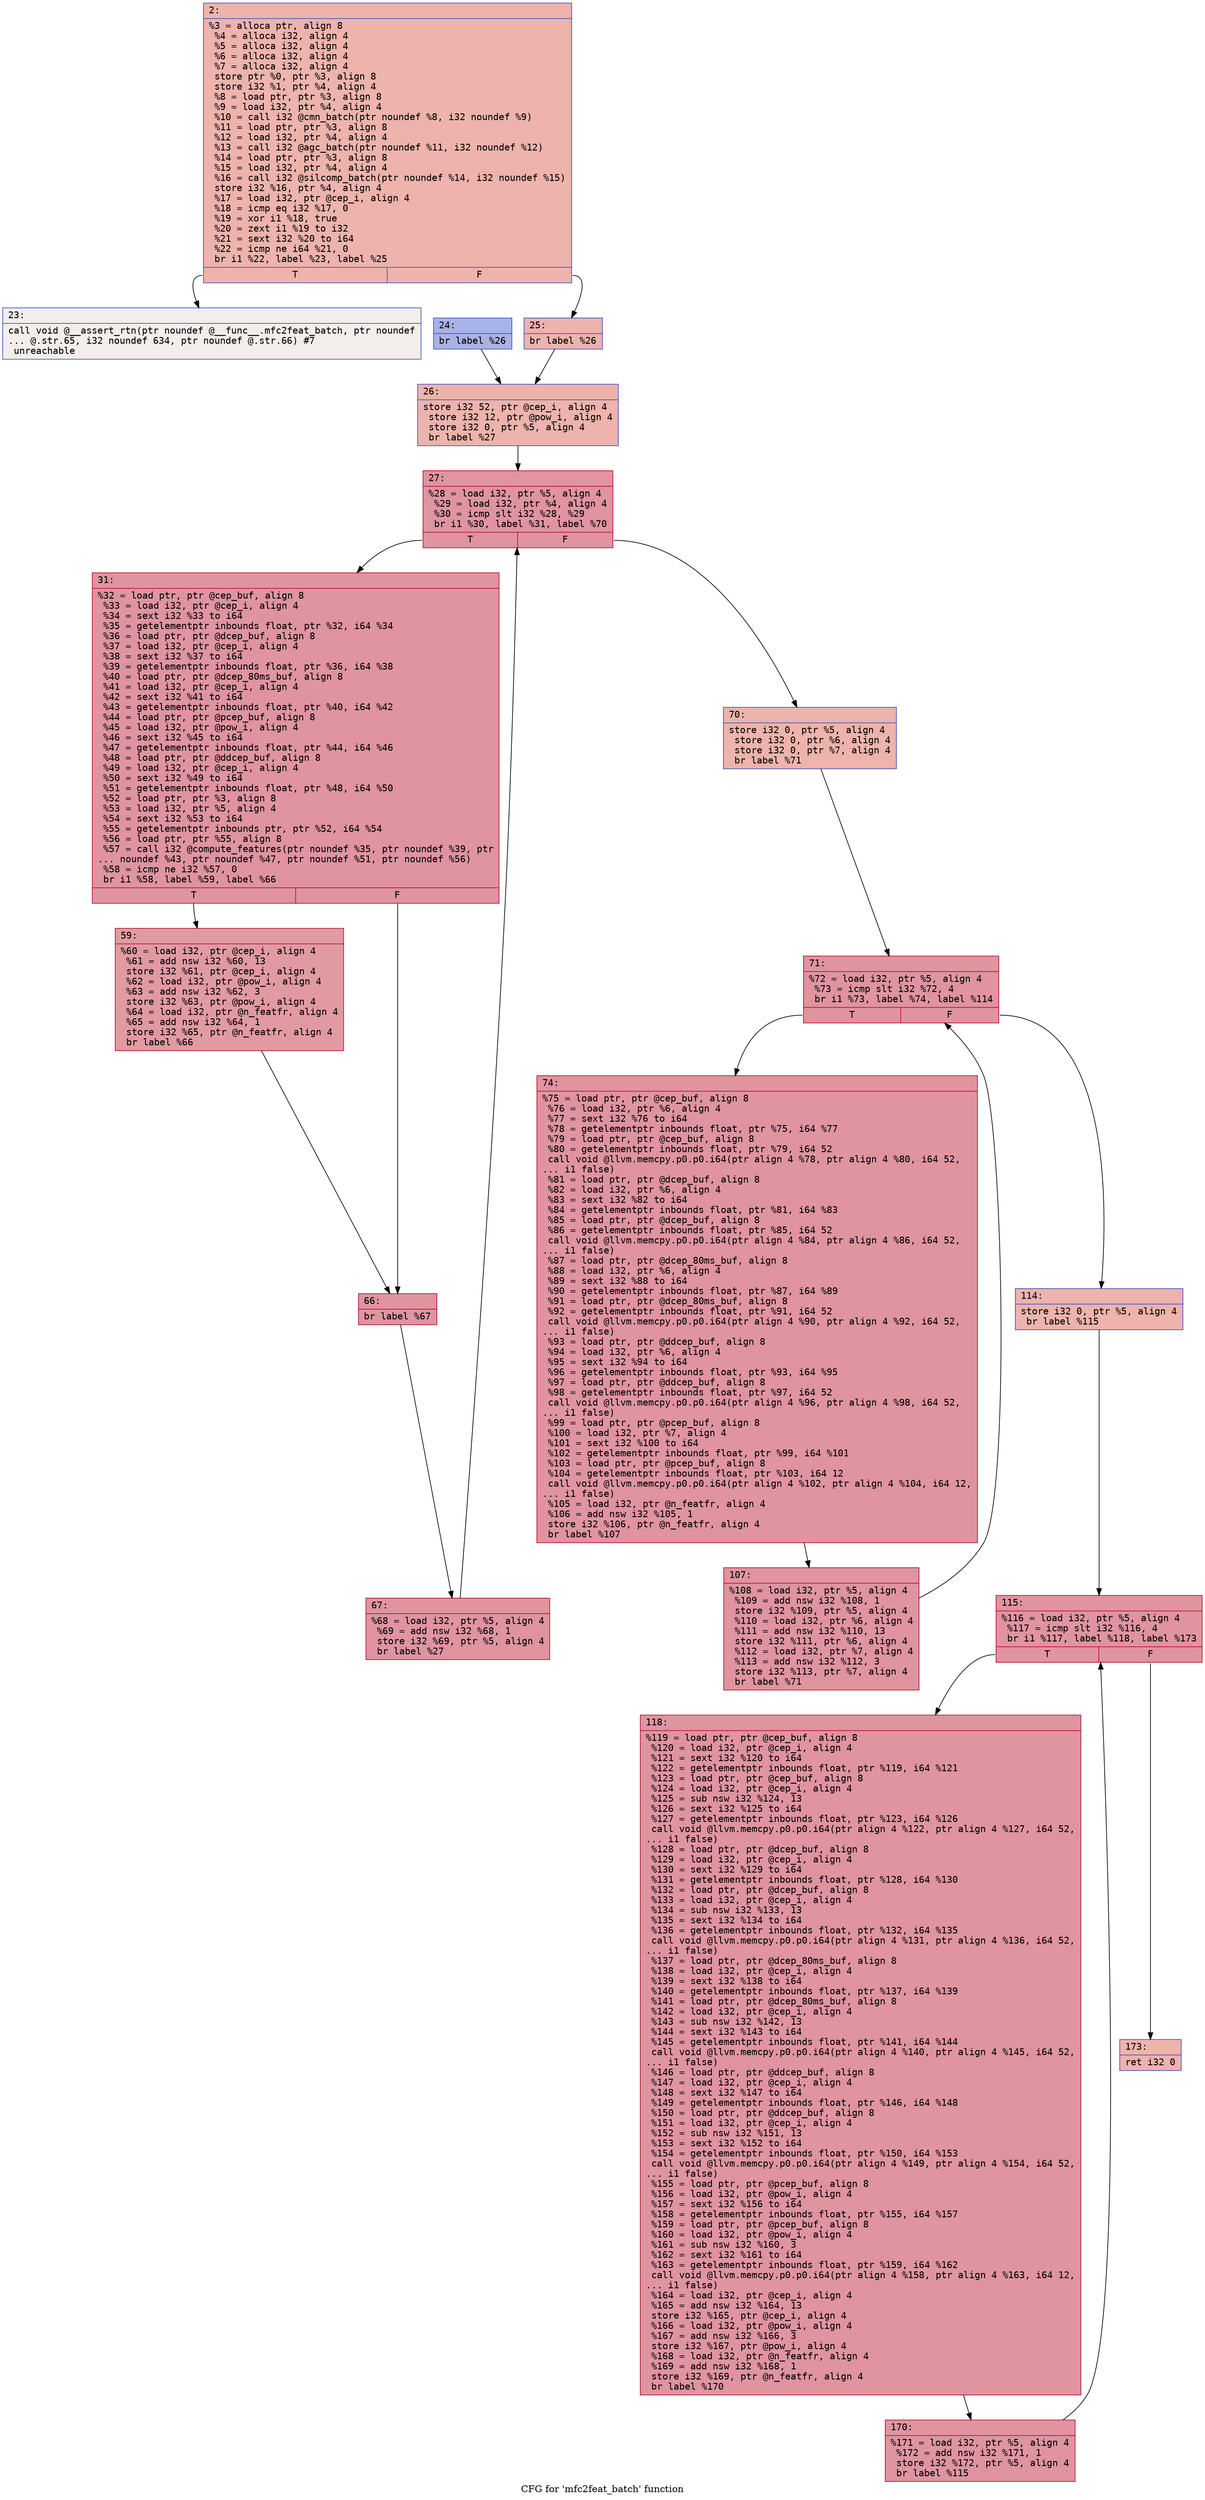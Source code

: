 digraph "CFG for 'mfc2feat_batch' function" {
	label="CFG for 'mfc2feat_batch' function";

	Node0x6000008a6940 [shape=record,color="#3d50c3ff", style=filled, fillcolor="#d6524470" fontname="Courier",label="{2:\l|  %3 = alloca ptr, align 8\l  %4 = alloca i32, align 4\l  %5 = alloca i32, align 4\l  %6 = alloca i32, align 4\l  %7 = alloca i32, align 4\l  store ptr %0, ptr %3, align 8\l  store i32 %1, ptr %4, align 4\l  %8 = load ptr, ptr %3, align 8\l  %9 = load i32, ptr %4, align 4\l  %10 = call i32 @cmn_batch(ptr noundef %8, i32 noundef %9)\l  %11 = load ptr, ptr %3, align 8\l  %12 = load i32, ptr %4, align 4\l  %13 = call i32 @agc_batch(ptr noundef %11, i32 noundef %12)\l  %14 = load ptr, ptr %3, align 8\l  %15 = load i32, ptr %4, align 4\l  %16 = call i32 @silcomp_batch(ptr noundef %14, i32 noundef %15)\l  store i32 %16, ptr %4, align 4\l  %17 = load i32, ptr @cep_i, align 4\l  %18 = icmp eq i32 %17, 0\l  %19 = xor i1 %18, true\l  %20 = zext i1 %19 to i32\l  %21 = sext i32 %20 to i64\l  %22 = icmp ne i64 %21, 0\l  br i1 %22, label %23, label %25\l|{<s0>T|<s1>F}}"];
	Node0x6000008a6940:s0 -> Node0x6000008a6990[tooltip="2 -> 23\nProbability 0.00%" ];
	Node0x6000008a6940:s1 -> Node0x6000008a6a30[tooltip="2 -> 25\nProbability 100.00%" ];
	Node0x6000008a6990 [shape=record,color="#3d50c3ff", style=filled, fillcolor="#e5d8d170" fontname="Courier",label="{23:\l|  call void @__assert_rtn(ptr noundef @__func__.mfc2feat_batch, ptr noundef\l... @.str.65, i32 noundef 634, ptr noundef @.str.66) #7\l  unreachable\l}"];
	Node0x6000008a69e0 [shape=record,color="#3d50c3ff", style=filled, fillcolor="#3d50c370" fontname="Courier",label="{24:\l|  br label %26\l}"];
	Node0x6000008a69e0 -> Node0x6000008a6a80[tooltip="24 -> 26\nProbability 100.00%" ];
	Node0x6000008a6a30 [shape=record,color="#3d50c3ff", style=filled, fillcolor="#d6524470" fontname="Courier",label="{25:\l|  br label %26\l}"];
	Node0x6000008a6a30 -> Node0x6000008a6a80[tooltip="25 -> 26\nProbability 100.00%" ];
	Node0x6000008a6a80 [shape=record,color="#3d50c3ff", style=filled, fillcolor="#d6524470" fontname="Courier",label="{26:\l|  store i32 52, ptr @cep_i, align 4\l  store i32 12, ptr @pow_i, align 4\l  store i32 0, ptr %5, align 4\l  br label %27\l}"];
	Node0x6000008a6a80 -> Node0x6000008a6ad0[tooltip="26 -> 27\nProbability 100.00%" ];
	Node0x6000008a6ad0 [shape=record,color="#b70d28ff", style=filled, fillcolor="#b70d2870" fontname="Courier",label="{27:\l|  %28 = load i32, ptr %5, align 4\l  %29 = load i32, ptr %4, align 4\l  %30 = icmp slt i32 %28, %29\l  br i1 %30, label %31, label %70\l|{<s0>T|<s1>F}}"];
	Node0x6000008a6ad0:s0 -> Node0x6000008a6b20[tooltip="27 -> 31\nProbability 96.88%" ];
	Node0x6000008a6ad0:s1 -> Node0x6000008a6c60[tooltip="27 -> 70\nProbability 3.12%" ];
	Node0x6000008a6b20 [shape=record,color="#b70d28ff", style=filled, fillcolor="#b70d2870" fontname="Courier",label="{31:\l|  %32 = load ptr, ptr @cep_buf, align 8\l  %33 = load i32, ptr @cep_i, align 4\l  %34 = sext i32 %33 to i64\l  %35 = getelementptr inbounds float, ptr %32, i64 %34\l  %36 = load ptr, ptr @dcep_buf, align 8\l  %37 = load i32, ptr @cep_i, align 4\l  %38 = sext i32 %37 to i64\l  %39 = getelementptr inbounds float, ptr %36, i64 %38\l  %40 = load ptr, ptr @dcep_80ms_buf, align 8\l  %41 = load i32, ptr @cep_i, align 4\l  %42 = sext i32 %41 to i64\l  %43 = getelementptr inbounds float, ptr %40, i64 %42\l  %44 = load ptr, ptr @pcep_buf, align 8\l  %45 = load i32, ptr @pow_i, align 4\l  %46 = sext i32 %45 to i64\l  %47 = getelementptr inbounds float, ptr %44, i64 %46\l  %48 = load ptr, ptr @ddcep_buf, align 8\l  %49 = load i32, ptr @cep_i, align 4\l  %50 = sext i32 %49 to i64\l  %51 = getelementptr inbounds float, ptr %48, i64 %50\l  %52 = load ptr, ptr %3, align 8\l  %53 = load i32, ptr %5, align 4\l  %54 = sext i32 %53 to i64\l  %55 = getelementptr inbounds ptr, ptr %52, i64 %54\l  %56 = load ptr, ptr %55, align 8\l  %57 = call i32 @compute_features(ptr noundef %35, ptr noundef %39, ptr\l... noundef %43, ptr noundef %47, ptr noundef %51, ptr noundef %56)\l  %58 = icmp ne i32 %57, 0\l  br i1 %58, label %59, label %66\l|{<s0>T|<s1>F}}"];
	Node0x6000008a6b20:s0 -> Node0x6000008a6b70[tooltip="31 -> 59\nProbability 62.50%" ];
	Node0x6000008a6b20:s1 -> Node0x6000008a6bc0[tooltip="31 -> 66\nProbability 37.50%" ];
	Node0x6000008a6b70 [shape=record,color="#b70d28ff", style=filled, fillcolor="#bb1b2c70" fontname="Courier",label="{59:\l|  %60 = load i32, ptr @cep_i, align 4\l  %61 = add nsw i32 %60, 13\l  store i32 %61, ptr @cep_i, align 4\l  %62 = load i32, ptr @pow_i, align 4\l  %63 = add nsw i32 %62, 3\l  store i32 %63, ptr @pow_i, align 4\l  %64 = load i32, ptr @n_featfr, align 4\l  %65 = add nsw i32 %64, 1\l  store i32 %65, ptr @n_featfr, align 4\l  br label %66\l}"];
	Node0x6000008a6b70 -> Node0x6000008a6bc0[tooltip="59 -> 66\nProbability 100.00%" ];
	Node0x6000008a6bc0 [shape=record,color="#b70d28ff", style=filled, fillcolor="#b70d2870" fontname="Courier",label="{66:\l|  br label %67\l}"];
	Node0x6000008a6bc0 -> Node0x6000008a6c10[tooltip="66 -> 67\nProbability 100.00%" ];
	Node0x6000008a6c10 [shape=record,color="#b70d28ff", style=filled, fillcolor="#b70d2870" fontname="Courier",label="{67:\l|  %68 = load i32, ptr %5, align 4\l  %69 = add nsw i32 %68, 1\l  store i32 %69, ptr %5, align 4\l  br label %27\l}"];
	Node0x6000008a6c10 -> Node0x6000008a6ad0[tooltip="67 -> 27\nProbability 100.00%" ];
	Node0x6000008a6c60 [shape=record,color="#3d50c3ff", style=filled, fillcolor="#d6524470" fontname="Courier",label="{70:\l|  store i32 0, ptr %5, align 4\l  store i32 0, ptr %6, align 4\l  store i32 0, ptr %7, align 4\l  br label %71\l}"];
	Node0x6000008a6c60 -> Node0x6000008a6cb0[tooltip="70 -> 71\nProbability 100.00%" ];
	Node0x6000008a6cb0 [shape=record,color="#b70d28ff", style=filled, fillcolor="#b70d2870" fontname="Courier",label="{71:\l|  %72 = load i32, ptr %5, align 4\l  %73 = icmp slt i32 %72, 4\l  br i1 %73, label %74, label %114\l|{<s0>T|<s1>F}}"];
	Node0x6000008a6cb0:s0 -> Node0x6000008a6d00[tooltip="71 -> 74\nProbability 96.88%" ];
	Node0x6000008a6cb0:s1 -> Node0x6000008a6da0[tooltip="71 -> 114\nProbability 3.12%" ];
	Node0x6000008a6d00 [shape=record,color="#b70d28ff", style=filled, fillcolor="#b70d2870" fontname="Courier",label="{74:\l|  %75 = load ptr, ptr @cep_buf, align 8\l  %76 = load i32, ptr %6, align 4\l  %77 = sext i32 %76 to i64\l  %78 = getelementptr inbounds float, ptr %75, i64 %77\l  %79 = load ptr, ptr @cep_buf, align 8\l  %80 = getelementptr inbounds float, ptr %79, i64 52\l  call void @llvm.memcpy.p0.p0.i64(ptr align 4 %78, ptr align 4 %80, i64 52,\l... i1 false)\l  %81 = load ptr, ptr @dcep_buf, align 8\l  %82 = load i32, ptr %6, align 4\l  %83 = sext i32 %82 to i64\l  %84 = getelementptr inbounds float, ptr %81, i64 %83\l  %85 = load ptr, ptr @dcep_buf, align 8\l  %86 = getelementptr inbounds float, ptr %85, i64 52\l  call void @llvm.memcpy.p0.p0.i64(ptr align 4 %84, ptr align 4 %86, i64 52,\l... i1 false)\l  %87 = load ptr, ptr @dcep_80ms_buf, align 8\l  %88 = load i32, ptr %6, align 4\l  %89 = sext i32 %88 to i64\l  %90 = getelementptr inbounds float, ptr %87, i64 %89\l  %91 = load ptr, ptr @dcep_80ms_buf, align 8\l  %92 = getelementptr inbounds float, ptr %91, i64 52\l  call void @llvm.memcpy.p0.p0.i64(ptr align 4 %90, ptr align 4 %92, i64 52,\l... i1 false)\l  %93 = load ptr, ptr @ddcep_buf, align 8\l  %94 = load i32, ptr %6, align 4\l  %95 = sext i32 %94 to i64\l  %96 = getelementptr inbounds float, ptr %93, i64 %95\l  %97 = load ptr, ptr @ddcep_buf, align 8\l  %98 = getelementptr inbounds float, ptr %97, i64 52\l  call void @llvm.memcpy.p0.p0.i64(ptr align 4 %96, ptr align 4 %98, i64 52,\l... i1 false)\l  %99 = load ptr, ptr @pcep_buf, align 8\l  %100 = load i32, ptr %7, align 4\l  %101 = sext i32 %100 to i64\l  %102 = getelementptr inbounds float, ptr %99, i64 %101\l  %103 = load ptr, ptr @pcep_buf, align 8\l  %104 = getelementptr inbounds float, ptr %103, i64 12\l  call void @llvm.memcpy.p0.p0.i64(ptr align 4 %102, ptr align 4 %104, i64 12,\l... i1 false)\l  %105 = load i32, ptr @n_featfr, align 4\l  %106 = add nsw i32 %105, 1\l  store i32 %106, ptr @n_featfr, align 4\l  br label %107\l}"];
	Node0x6000008a6d00 -> Node0x6000008a6d50[tooltip="74 -> 107\nProbability 100.00%" ];
	Node0x6000008a6d50 [shape=record,color="#b70d28ff", style=filled, fillcolor="#b70d2870" fontname="Courier",label="{107:\l|  %108 = load i32, ptr %5, align 4\l  %109 = add nsw i32 %108, 1\l  store i32 %109, ptr %5, align 4\l  %110 = load i32, ptr %6, align 4\l  %111 = add nsw i32 %110, 13\l  store i32 %111, ptr %6, align 4\l  %112 = load i32, ptr %7, align 4\l  %113 = add nsw i32 %112, 3\l  store i32 %113, ptr %7, align 4\l  br label %71\l}"];
	Node0x6000008a6d50 -> Node0x6000008a6cb0[tooltip="107 -> 71\nProbability 100.00%" ];
	Node0x6000008a6da0 [shape=record,color="#3d50c3ff", style=filled, fillcolor="#d6524470" fontname="Courier",label="{114:\l|  store i32 0, ptr %5, align 4\l  br label %115\l}"];
	Node0x6000008a6da0 -> Node0x6000008a6df0[tooltip="114 -> 115\nProbability 100.00%" ];
	Node0x6000008a6df0 [shape=record,color="#b70d28ff", style=filled, fillcolor="#b70d2870" fontname="Courier",label="{115:\l|  %116 = load i32, ptr %5, align 4\l  %117 = icmp slt i32 %116, 4\l  br i1 %117, label %118, label %173\l|{<s0>T|<s1>F}}"];
	Node0x6000008a6df0:s0 -> Node0x6000008a6e40[tooltip="115 -> 118\nProbability 96.88%" ];
	Node0x6000008a6df0:s1 -> Node0x6000008a6ee0[tooltip="115 -> 173\nProbability 3.12%" ];
	Node0x6000008a6e40 [shape=record,color="#b70d28ff", style=filled, fillcolor="#b70d2870" fontname="Courier",label="{118:\l|  %119 = load ptr, ptr @cep_buf, align 8\l  %120 = load i32, ptr @cep_i, align 4\l  %121 = sext i32 %120 to i64\l  %122 = getelementptr inbounds float, ptr %119, i64 %121\l  %123 = load ptr, ptr @cep_buf, align 8\l  %124 = load i32, ptr @cep_i, align 4\l  %125 = sub nsw i32 %124, 13\l  %126 = sext i32 %125 to i64\l  %127 = getelementptr inbounds float, ptr %123, i64 %126\l  call void @llvm.memcpy.p0.p0.i64(ptr align 4 %122, ptr align 4 %127, i64 52,\l... i1 false)\l  %128 = load ptr, ptr @dcep_buf, align 8\l  %129 = load i32, ptr @cep_i, align 4\l  %130 = sext i32 %129 to i64\l  %131 = getelementptr inbounds float, ptr %128, i64 %130\l  %132 = load ptr, ptr @dcep_buf, align 8\l  %133 = load i32, ptr @cep_i, align 4\l  %134 = sub nsw i32 %133, 13\l  %135 = sext i32 %134 to i64\l  %136 = getelementptr inbounds float, ptr %132, i64 %135\l  call void @llvm.memcpy.p0.p0.i64(ptr align 4 %131, ptr align 4 %136, i64 52,\l... i1 false)\l  %137 = load ptr, ptr @dcep_80ms_buf, align 8\l  %138 = load i32, ptr @cep_i, align 4\l  %139 = sext i32 %138 to i64\l  %140 = getelementptr inbounds float, ptr %137, i64 %139\l  %141 = load ptr, ptr @dcep_80ms_buf, align 8\l  %142 = load i32, ptr @cep_i, align 4\l  %143 = sub nsw i32 %142, 13\l  %144 = sext i32 %143 to i64\l  %145 = getelementptr inbounds float, ptr %141, i64 %144\l  call void @llvm.memcpy.p0.p0.i64(ptr align 4 %140, ptr align 4 %145, i64 52,\l... i1 false)\l  %146 = load ptr, ptr @ddcep_buf, align 8\l  %147 = load i32, ptr @cep_i, align 4\l  %148 = sext i32 %147 to i64\l  %149 = getelementptr inbounds float, ptr %146, i64 %148\l  %150 = load ptr, ptr @ddcep_buf, align 8\l  %151 = load i32, ptr @cep_i, align 4\l  %152 = sub nsw i32 %151, 13\l  %153 = sext i32 %152 to i64\l  %154 = getelementptr inbounds float, ptr %150, i64 %153\l  call void @llvm.memcpy.p0.p0.i64(ptr align 4 %149, ptr align 4 %154, i64 52,\l... i1 false)\l  %155 = load ptr, ptr @pcep_buf, align 8\l  %156 = load i32, ptr @pow_i, align 4\l  %157 = sext i32 %156 to i64\l  %158 = getelementptr inbounds float, ptr %155, i64 %157\l  %159 = load ptr, ptr @pcep_buf, align 8\l  %160 = load i32, ptr @pow_i, align 4\l  %161 = sub nsw i32 %160, 3\l  %162 = sext i32 %161 to i64\l  %163 = getelementptr inbounds float, ptr %159, i64 %162\l  call void @llvm.memcpy.p0.p0.i64(ptr align 4 %158, ptr align 4 %163, i64 12,\l... i1 false)\l  %164 = load i32, ptr @cep_i, align 4\l  %165 = add nsw i32 %164, 13\l  store i32 %165, ptr @cep_i, align 4\l  %166 = load i32, ptr @pow_i, align 4\l  %167 = add nsw i32 %166, 3\l  store i32 %167, ptr @pow_i, align 4\l  %168 = load i32, ptr @n_featfr, align 4\l  %169 = add nsw i32 %168, 1\l  store i32 %169, ptr @n_featfr, align 4\l  br label %170\l}"];
	Node0x6000008a6e40 -> Node0x6000008a6e90[tooltip="118 -> 170\nProbability 100.00%" ];
	Node0x6000008a6e90 [shape=record,color="#b70d28ff", style=filled, fillcolor="#b70d2870" fontname="Courier",label="{170:\l|  %171 = load i32, ptr %5, align 4\l  %172 = add nsw i32 %171, 1\l  store i32 %172, ptr %5, align 4\l  br label %115\l}"];
	Node0x6000008a6e90 -> Node0x6000008a6df0[tooltip="170 -> 115\nProbability 100.00%" ];
	Node0x6000008a6ee0 [shape=record,color="#3d50c3ff", style=filled, fillcolor="#d6524470" fontname="Courier",label="{173:\l|  ret i32 0\l}"];
}
